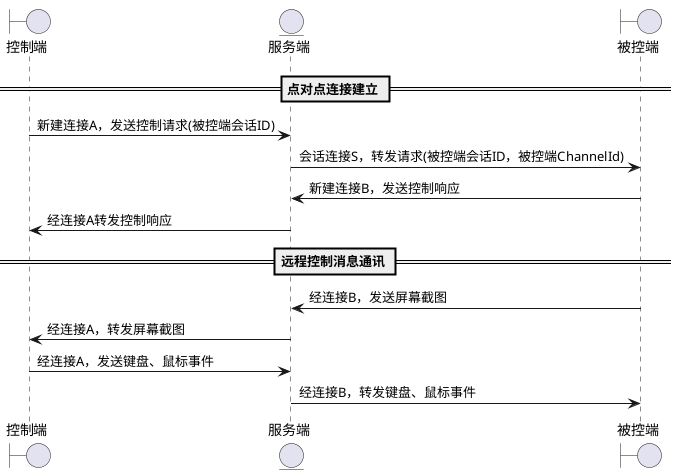 @startuml
boundary 控制端
entity 服务端
boundary 被控端

== 点对点连接建立 ==
控制端 -> 服务端 : 新建连接A，发送控制请求(被控端会话ID)
服务端 -> 被控端 : 会话连接S，转发请求(被控端会话ID，被控端ChannelId)
被控端 -> 服务端 : 新建连接B，发送控制响应
服务端 -> 控制端 : 经连接A转发控制响应

== 远程控制消息通讯 ==
被控端 -> 服务端 : 经连接B，发送屏幕截图
服务端 -> 控制端 : 经连接A，转发屏幕截图

控制端 -> 服务端 : 经连接A，发送键盘、鼠标事件
服务端 -> 被控端 : 经连接B，转发键盘、鼠标事件

@enduml
